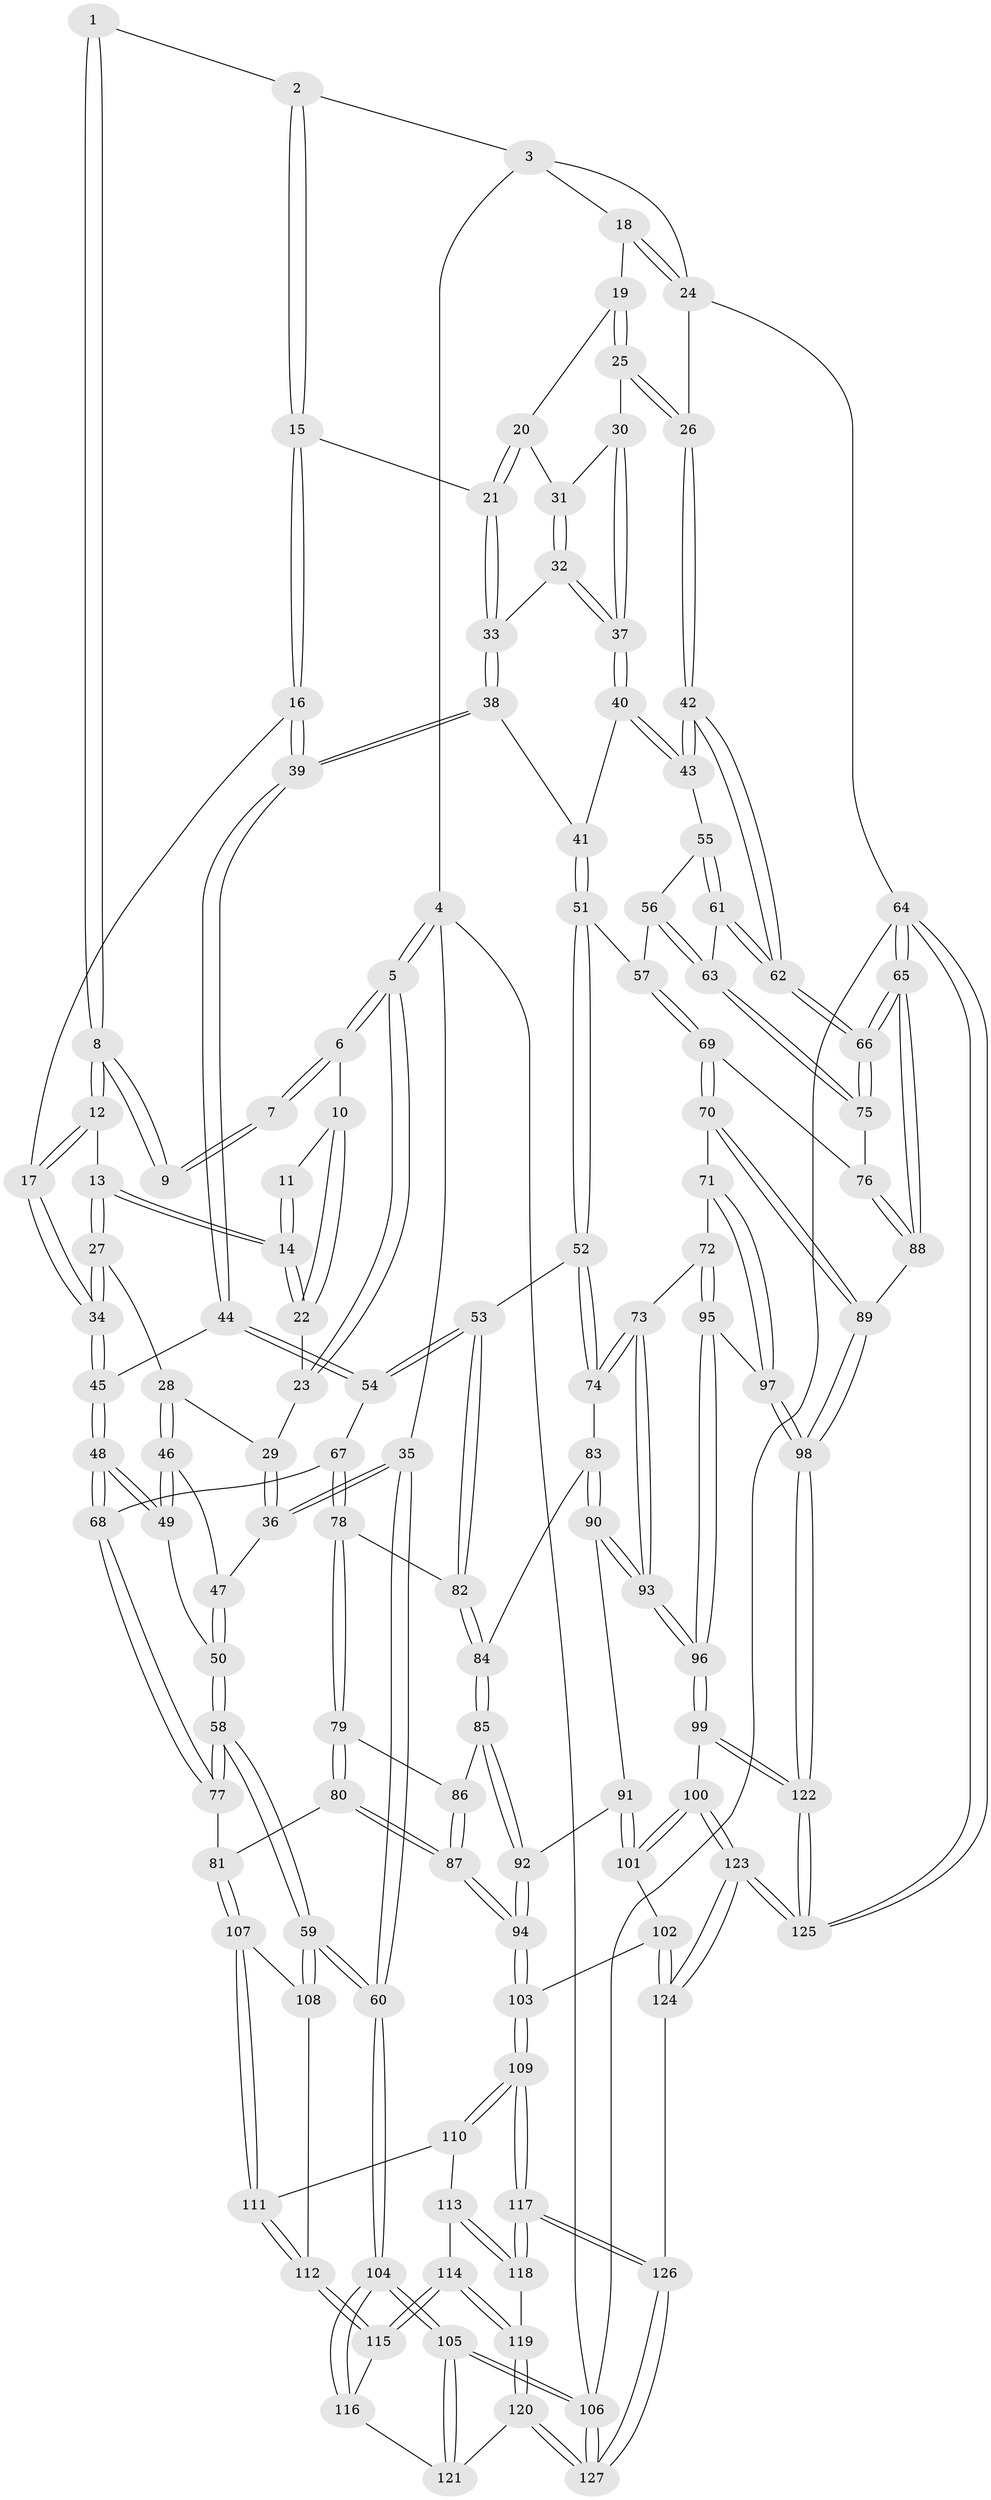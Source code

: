 // coarse degree distribution, {5: 0.31746031746031744, 9: 0.015873015873015872, 2: 0.047619047619047616, 3: 0.1111111111111111, 4: 0.31746031746031744, 6: 0.19047619047619047}
// Generated by graph-tools (version 1.1) at 2025/21/03/04/25 18:21:42]
// undirected, 127 vertices, 314 edges
graph export_dot {
graph [start="1"]
  node [color=gray90,style=filled];
  1 [pos="+0.5632903355211601+0"];
  2 [pos="+0.5946526958064878+0"];
  3 [pos="+0.7090154879509412+0"];
  4 [pos="+0+0"];
  5 [pos="+0+0"];
  6 [pos="+0+0"];
  7 [pos="+0.3252771572114+0"];
  8 [pos="+0.35027195823840723+0.101293121840276"];
  9 [pos="+0.31296482801218023+0.05286677361251805"];
  10 [pos="+0+0"];
  11 [pos="+0.21476192232525682+0.02711348448870722"];
  12 [pos="+0.35006867498697275+0.17812710492450662"];
  13 [pos="+0.2278283095982035+0.17607127236434084"];
  14 [pos="+0.22031643197463294+0.16909781088392709"];
  15 [pos="+0.4956410706367958+0.21669749414536996"];
  16 [pos="+0.47076247179991854+0.2331339303894282"];
  17 [pos="+0.41348502790138675+0.23731989733796718"];
  18 [pos="+0.7506423788311803+0"];
  19 [pos="+0.7554167915025077+0"];
  20 [pos="+0.721340440274908+0.1839570745708942"];
  21 [pos="+0.6814184252645344+0.22528465221256266"];
  22 [pos="+0.14360614819206233+0.14559951746310493"];
  23 [pos="+0.07508544461428421+0.185642418236436"];
  24 [pos="+1+0.22386055028619253"];
  25 [pos="+1+0.2264920426725669"];
  26 [pos="+1+0.25623367369139205"];
  27 [pos="+0.18470901656606714+0.26603293623989593"];
  28 [pos="+0.13501552488825386+0.3122730770845331"];
  29 [pos="+0.051563664252817124+0.252487335149048"];
  30 [pos="+0.8838114672852734+0.2559676521808025"];
  31 [pos="+0.8116430636542706+0.22653667547691334"];
  32 [pos="+0.7799508219110632+0.32849205086874994"];
  33 [pos="+0.6878258495436282+0.2663715563597725"];
  34 [pos="+0.34758537770044434+0.35528403873484515"];
  35 [pos="+0+0.29613689756987444"];
  36 [pos="+0+0.29689566806435236"];
  37 [pos="+0.8216158890130898+0.3633254171622895"];
  38 [pos="+0.6676833712848035+0.37706003770459234"];
  39 [pos="+0.5657690907640298+0.4230826020634455"];
  40 [pos="+0.8201319060811552+0.41307378101433645"];
  41 [pos="+0.6938481926242264+0.39620343753043774"];
  42 [pos="+1+0.2726868628938334"];
  43 [pos="+0.8286457770028207+0.42616671040720056"];
  44 [pos="+0.5373819228119978+0.5016514820722745"];
  45 [pos="+0.33218911498605347+0.40726659379780733"];
  46 [pos="+0.1357928116841547+0.3199886147708009"];
  47 [pos="+0.0382138558438483+0.38679639291250156"];
  48 [pos="+0.2394537143731622+0.48947883393759894"];
  49 [pos="+0.2214728578246312+0.4844436111190551"];
  50 [pos="+0.08305712644817004+0.5223705602718925"];
  51 [pos="+0.7083059358847482+0.5431256272487341"];
  52 [pos="+0.5595053887193344+0.54180689467023"];
  53 [pos="+0.5439039246329728+0.5294312725750964"];
  54 [pos="+0.542532585155064+0.5264340700410788"];
  55 [pos="+0.8331050857986636+0.47161853047870134"];
  56 [pos="+0.8319143522796708+0.4762822974746075"];
  57 [pos="+0.7123597012367783+0.5448697250603945"];
  58 [pos="+0+0.6362619320296146"];
  59 [pos="+0+0.6529783697234036"];
  60 [pos="+0+0.6550702467633446"];
  61 [pos="+1+0.47201469677944297"];
  62 [pos="+1+0.4521580791010292"];
  63 [pos="+0.87911409677392+0.5691899026546332"];
  64 [pos="+1+1"];
  65 [pos="+1+0.8186551254351502"];
  66 [pos="+1+0.6633678143837921"];
  67 [pos="+0.33554699773886265+0.5600066414500268"];
  68 [pos="+0.2446692106146479+0.5016956497128685"];
  69 [pos="+0.7582622715771884+0.664754903616666"];
  70 [pos="+0.7320916225280513+0.6939518835658325"];
  71 [pos="+0.7158876659362785+0.7021669637464575"];
  72 [pos="+0.6806724949013516+0.7086306275926548"];
  73 [pos="+0.6630039129342881+0.7046049204281422"];
  74 [pos="+0.5764292023818939+0.6068358691536674"];
  75 [pos="+0.8752418384678194+0.6374353136780507"];
  76 [pos="+0.8551878717304741+0.6588222397407727"];
  77 [pos="+0.23012880403741157+0.7169537325536569"];
  78 [pos="+0.40131650383220985+0.6534733501236876"];
  79 [pos="+0.3897456310965972+0.6763970590799547"];
  80 [pos="+0.2649859410057061+0.7264060686767396"];
  81 [pos="+0.2326114936684818+0.7215810641678172"];
  82 [pos="+0.4434256834958797+0.6397910018561535"];
  83 [pos="+0.5252034736400794+0.7212871130337526"];
  84 [pos="+0.5081799260508668+0.7151663452452833"];
  85 [pos="+0.43028366346203917+0.7435784711471546"];
  86 [pos="+0.40312027386606397+0.7059832555597437"];
  87 [pos="+0.34993093200448133+0.8007917249016269"];
  88 [pos="+0.9212770814314581+0.8565907249023373"];
  89 [pos="+0.8590110999047819+0.9003537309749093"];
  90 [pos="+0.5329066712718906+0.7350554772166957"];
  91 [pos="+0.4964491470965836+0.7774588537004623"];
  92 [pos="+0.4309915856599097+0.7842558040798558"];
  93 [pos="+0.570036489065467+0.75680130258784"];
  94 [pos="+0.3939188181411478+0.8568201814145459"];
  95 [pos="+0.6440974278344617+0.8624059179324588"];
  96 [pos="+0.5886061270897761+0.8751616470791945"];
  97 [pos="+0.7294000121988338+0.8796573424154457"];
  98 [pos="+0.8288684720132732+0.9345320616097325"];
  99 [pos="+0.58714347827397+0.8765862307322753"];
  100 [pos="+0.5803905855777035+0.8818615778292255"];
  101 [pos="+0.5157999650739357+0.885060992642695"];
  102 [pos="+0.4868237673844858+0.893871185336816"];
  103 [pos="+0.3963571035234444+0.8765484751372346"];
  104 [pos="+0+0.7468622845622229"];
  105 [pos="+0+0.8914887062317893"];
  106 [pos="+0+1"];
  107 [pos="+0.20530826550756662+0.7920580055749639"];
  108 [pos="+0.00681670525273342+0.7667935385943102"];
  109 [pos="+0.33935608465607553+0.9334175205072718"];
  110 [pos="+0.21831247013097715+0.8431954551509141"];
  111 [pos="+0.2039566808936003+0.8044247419879201"];
  112 [pos="+0.08613742590819859+0.8646617928069292"];
  113 [pos="+0.20212067667433095+0.8731815845017935"];
  114 [pos="+0.09806258336589276+0.8975332710167108"];
  115 [pos="+0.08551516147193071+0.8726864098240491"];
  116 [pos="+0.045851629196492195+0.8969127606795153"];
  117 [pos="+0.29641593066220706+1"];
  118 [pos="+0.17503458212064965+0.9322736127683545"];
  119 [pos="+0.11215241412926286+0.9313172882266323"];
  120 [pos="+0.07569493999600854+1"];
  121 [pos="+0.012453033646197648+0.9412147052308867"];
  122 [pos="+0.8012535322500421+1"];
  123 [pos="+0.625223235739693+1"];
  124 [pos="+0.4946469883131129+1"];
  125 [pos="+0.7776133919284168+1"];
  126 [pos="+0.2961485995886647+1"];
  127 [pos="+0.1067950987855787+1"];
  1 -- 2;
  1 -- 8;
  1 -- 8;
  2 -- 3;
  2 -- 15;
  2 -- 15;
  3 -- 4;
  3 -- 18;
  3 -- 24;
  4 -- 5;
  4 -- 5;
  4 -- 35;
  4 -- 106;
  5 -- 6;
  5 -- 6;
  5 -- 23;
  5 -- 23;
  6 -- 7;
  6 -- 7;
  6 -- 10;
  7 -- 9;
  7 -- 9;
  8 -- 9;
  8 -- 9;
  8 -- 12;
  8 -- 12;
  10 -- 11;
  10 -- 22;
  10 -- 22;
  11 -- 14;
  11 -- 14;
  12 -- 13;
  12 -- 17;
  12 -- 17;
  13 -- 14;
  13 -- 14;
  13 -- 27;
  13 -- 27;
  14 -- 22;
  14 -- 22;
  15 -- 16;
  15 -- 16;
  15 -- 21;
  16 -- 17;
  16 -- 39;
  16 -- 39;
  17 -- 34;
  17 -- 34;
  18 -- 19;
  18 -- 24;
  18 -- 24;
  19 -- 20;
  19 -- 25;
  19 -- 25;
  20 -- 21;
  20 -- 21;
  20 -- 31;
  21 -- 33;
  21 -- 33;
  22 -- 23;
  23 -- 29;
  24 -- 26;
  24 -- 64;
  25 -- 26;
  25 -- 26;
  25 -- 30;
  26 -- 42;
  26 -- 42;
  27 -- 28;
  27 -- 34;
  27 -- 34;
  28 -- 29;
  28 -- 46;
  28 -- 46;
  29 -- 36;
  29 -- 36;
  30 -- 31;
  30 -- 37;
  30 -- 37;
  31 -- 32;
  31 -- 32;
  32 -- 33;
  32 -- 37;
  32 -- 37;
  33 -- 38;
  33 -- 38;
  34 -- 45;
  34 -- 45;
  35 -- 36;
  35 -- 36;
  35 -- 60;
  35 -- 60;
  36 -- 47;
  37 -- 40;
  37 -- 40;
  38 -- 39;
  38 -- 39;
  38 -- 41;
  39 -- 44;
  39 -- 44;
  40 -- 41;
  40 -- 43;
  40 -- 43;
  41 -- 51;
  41 -- 51;
  42 -- 43;
  42 -- 43;
  42 -- 62;
  42 -- 62;
  43 -- 55;
  44 -- 45;
  44 -- 54;
  44 -- 54;
  45 -- 48;
  45 -- 48;
  46 -- 47;
  46 -- 49;
  46 -- 49;
  47 -- 50;
  47 -- 50;
  48 -- 49;
  48 -- 49;
  48 -- 68;
  48 -- 68;
  49 -- 50;
  50 -- 58;
  50 -- 58;
  51 -- 52;
  51 -- 52;
  51 -- 57;
  52 -- 53;
  52 -- 74;
  52 -- 74;
  53 -- 54;
  53 -- 54;
  53 -- 82;
  53 -- 82;
  54 -- 67;
  55 -- 56;
  55 -- 61;
  55 -- 61;
  56 -- 57;
  56 -- 63;
  56 -- 63;
  57 -- 69;
  57 -- 69;
  58 -- 59;
  58 -- 59;
  58 -- 77;
  58 -- 77;
  59 -- 60;
  59 -- 60;
  59 -- 108;
  59 -- 108;
  60 -- 104;
  60 -- 104;
  61 -- 62;
  61 -- 62;
  61 -- 63;
  62 -- 66;
  62 -- 66;
  63 -- 75;
  63 -- 75;
  64 -- 65;
  64 -- 65;
  64 -- 125;
  64 -- 125;
  64 -- 106;
  65 -- 66;
  65 -- 66;
  65 -- 88;
  65 -- 88;
  66 -- 75;
  66 -- 75;
  67 -- 68;
  67 -- 78;
  67 -- 78;
  68 -- 77;
  68 -- 77;
  69 -- 70;
  69 -- 70;
  69 -- 76;
  70 -- 71;
  70 -- 89;
  70 -- 89;
  71 -- 72;
  71 -- 97;
  71 -- 97;
  72 -- 73;
  72 -- 95;
  72 -- 95;
  73 -- 74;
  73 -- 74;
  73 -- 93;
  73 -- 93;
  74 -- 83;
  75 -- 76;
  76 -- 88;
  76 -- 88;
  77 -- 81;
  78 -- 79;
  78 -- 79;
  78 -- 82;
  79 -- 80;
  79 -- 80;
  79 -- 86;
  80 -- 81;
  80 -- 87;
  80 -- 87;
  81 -- 107;
  81 -- 107;
  82 -- 84;
  82 -- 84;
  83 -- 84;
  83 -- 90;
  83 -- 90;
  84 -- 85;
  84 -- 85;
  85 -- 86;
  85 -- 92;
  85 -- 92;
  86 -- 87;
  86 -- 87;
  87 -- 94;
  87 -- 94;
  88 -- 89;
  89 -- 98;
  89 -- 98;
  90 -- 91;
  90 -- 93;
  90 -- 93;
  91 -- 92;
  91 -- 101;
  91 -- 101;
  92 -- 94;
  92 -- 94;
  93 -- 96;
  93 -- 96;
  94 -- 103;
  94 -- 103;
  95 -- 96;
  95 -- 96;
  95 -- 97;
  96 -- 99;
  96 -- 99;
  97 -- 98;
  97 -- 98;
  98 -- 122;
  98 -- 122;
  99 -- 100;
  99 -- 122;
  99 -- 122;
  100 -- 101;
  100 -- 101;
  100 -- 123;
  100 -- 123;
  101 -- 102;
  102 -- 103;
  102 -- 124;
  102 -- 124;
  103 -- 109;
  103 -- 109;
  104 -- 105;
  104 -- 105;
  104 -- 116;
  104 -- 116;
  105 -- 106;
  105 -- 106;
  105 -- 121;
  105 -- 121;
  106 -- 127;
  106 -- 127;
  107 -- 108;
  107 -- 111;
  107 -- 111;
  108 -- 112;
  109 -- 110;
  109 -- 110;
  109 -- 117;
  109 -- 117;
  110 -- 111;
  110 -- 113;
  111 -- 112;
  111 -- 112;
  112 -- 115;
  112 -- 115;
  113 -- 114;
  113 -- 118;
  113 -- 118;
  114 -- 115;
  114 -- 115;
  114 -- 119;
  114 -- 119;
  115 -- 116;
  116 -- 121;
  117 -- 118;
  117 -- 118;
  117 -- 126;
  117 -- 126;
  118 -- 119;
  119 -- 120;
  119 -- 120;
  120 -- 121;
  120 -- 127;
  120 -- 127;
  122 -- 125;
  122 -- 125;
  123 -- 124;
  123 -- 124;
  123 -- 125;
  123 -- 125;
  124 -- 126;
  126 -- 127;
  126 -- 127;
}

